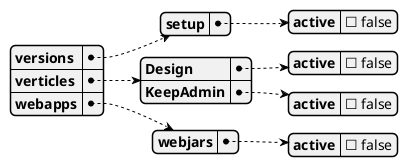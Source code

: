 @startjson "DisableSetup"
{
  "versions": {
    "setup": {
      "active": false
    }
  },
  "verticles": {
    "Design": {
      "active": false
    },
    "KeepAdmin": {
      "active": false
    }
  },
   "webapps": {
    "webjars": {
      "active" : false
    }
  }
}
@endjson
